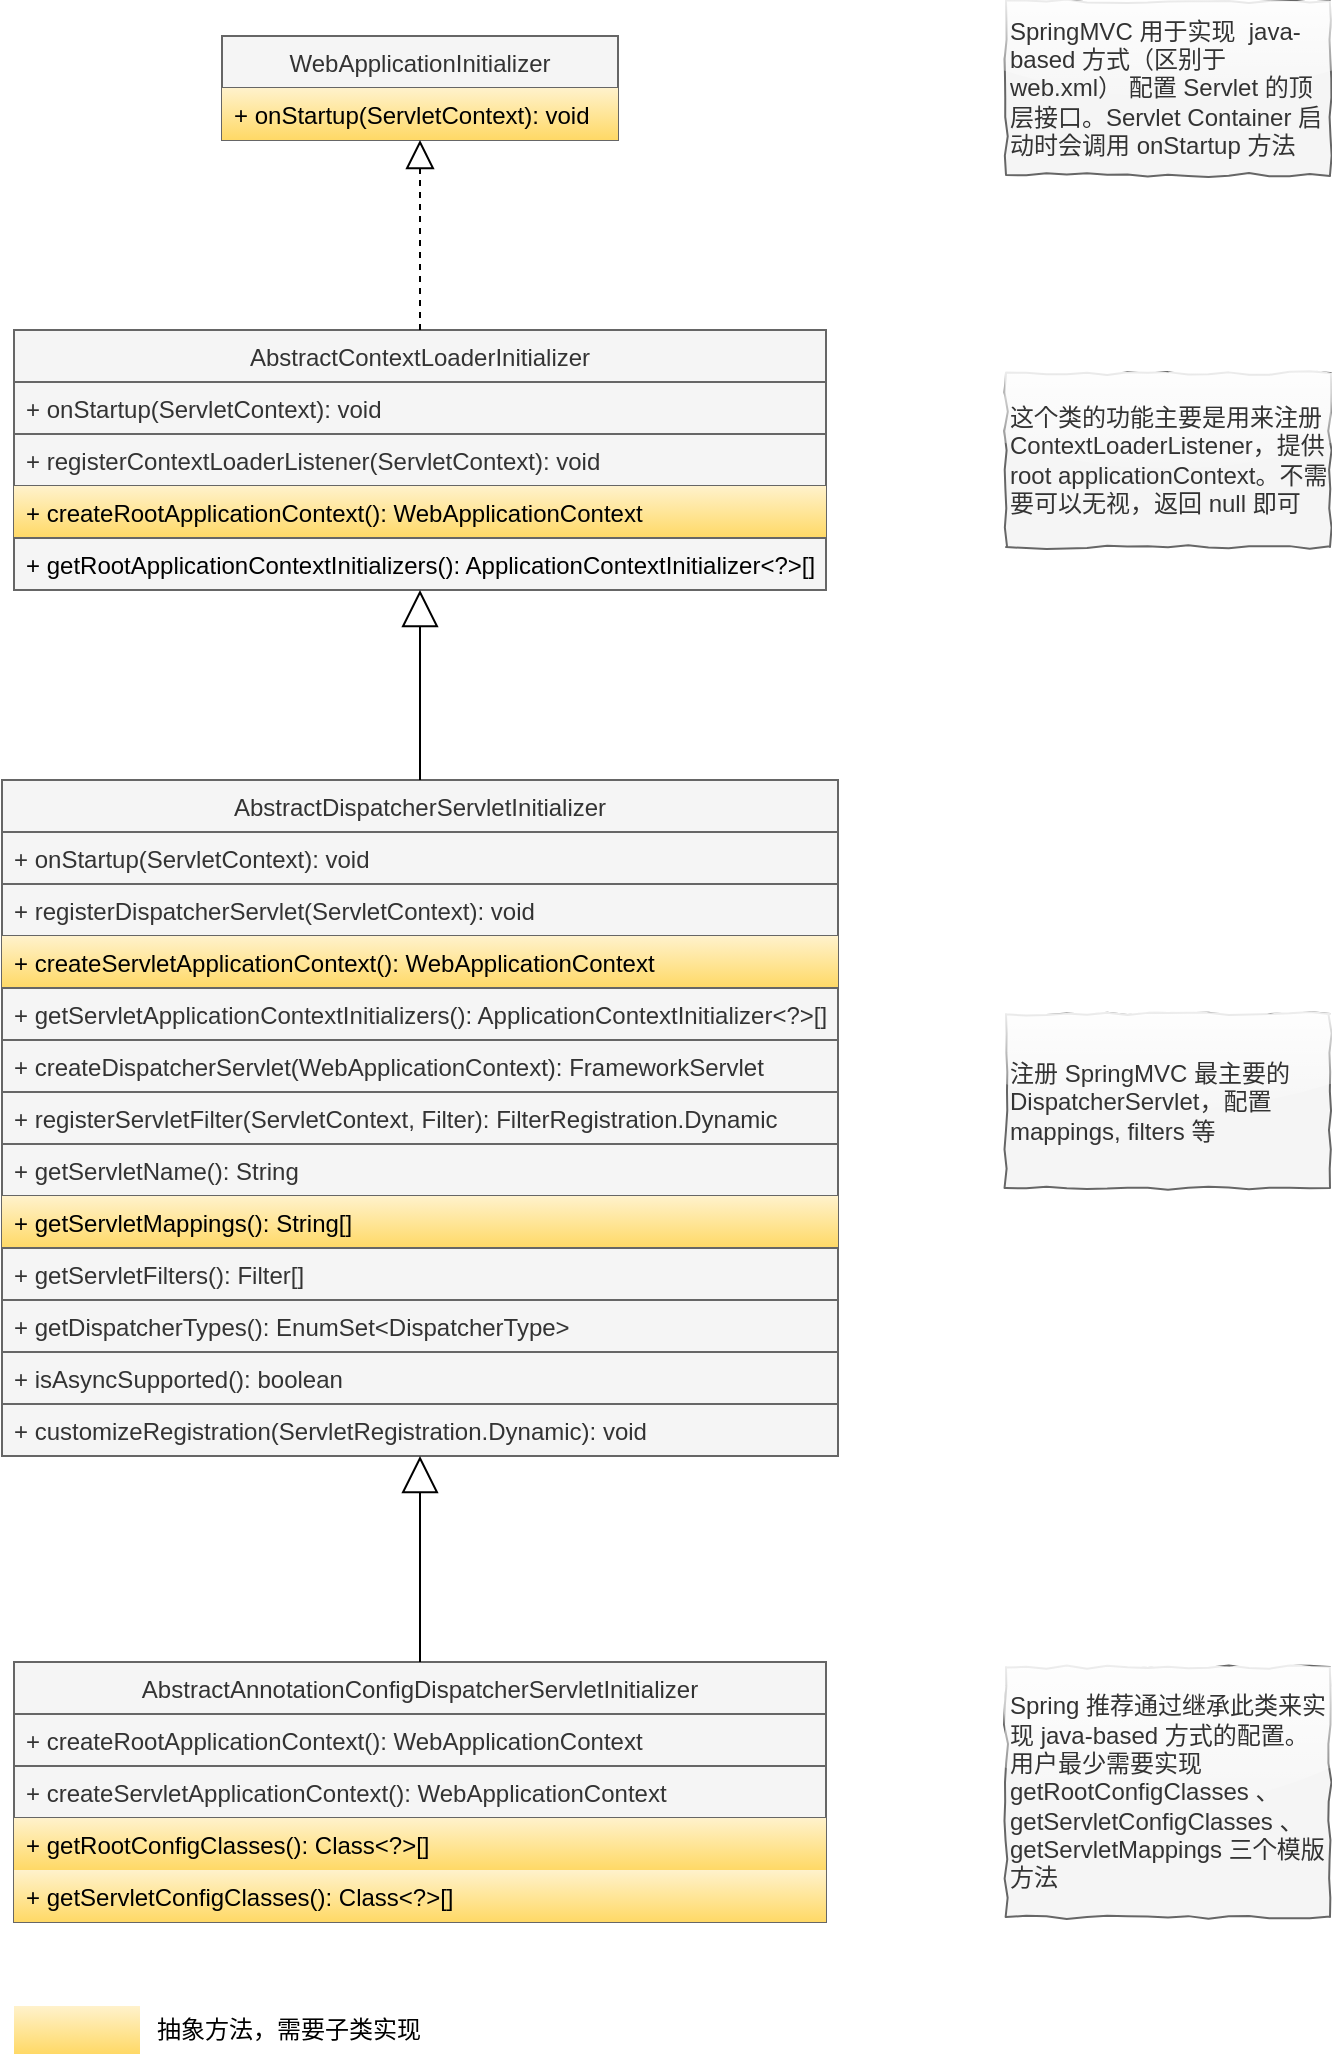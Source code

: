 <mxfile version="11.0.5" type="device"><diagram id="IjaOxtwSKvw0OCNeIy7P" name="Page-1"><mxGraphModel dx="868" dy="515" grid="0" gridSize="10" guides="1" tooltips="1" connect="1" arrows="1" fold="1" page="1" pageScale="1" pageWidth="827" pageHeight="1169" math="0" shadow="0"><root><mxCell id="0"/><mxCell id="1" parent="0"/><mxCell id="nzl5itROe26-MTcVWsOv-1" value="WebApplicationInitializer" style="swimlane;fontStyle=0;childLayout=stackLayout;horizontal=1;startSize=26;fillColor=#f5f5f5;horizontalStack=0;resizeParent=1;resizeParentMax=0;resizeLast=0;collapsible=1;marginBottom=0;strokeColor=#666666;fontColor=#333333;" parent="1" vertex="1"><mxGeometry x="210" y="52" width="198" height="52" as="geometry"/></mxCell><mxCell id="nzl5itROe26-MTcVWsOv-2" value="+ onStartup(ServletContext): void" style="text;align=left;verticalAlign=top;spacingLeft=4;spacingRight=4;overflow=hidden;rotatable=0;points=[[0,0.5],[1,0.5]];portConstraint=eastwest;fillColor=#fff2cc;strokeColor=none;gradientColor=#ffd966;" parent="nzl5itROe26-MTcVWsOv-1" vertex="1"><mxGeometry y="26" width="198" height="26" as="geometry"/></mxCell><mxCell id="nzl5itROe26-MTcVWsOv-8" value="AbstractContextLoaderInitializer" style="swimlane;fontStyle=0;childLayout=stackLayout;horizontal=1;startSize=26;fillColor=#f5f5f5;horizontalStack=0;resizeParent=1;resizeParentMax=0;resizeLast=0;collapsible=1;marginBottom=0;strokeColor=#666666;fontColor=#333333;" parent="1" vertex="1"><mxGeometry x="106" y="199" width="406" height="130" as="geometry"/></mxCell><mxCell id="nzl5itROe26-MTcVWsOv-11" value="+ onStartup(ServletContext): void" style="text;strokeColor=#666666;fillColor=#f5f5f5;align=left;verticalAlign=top;spacingLeft=4;spacingRight=4;overflow=hidden;rotatable=0;points=[[0,0.5],[1,0.5]];portConstraint=eastwest;fontColor=#333333;" parent="nzl5itROe26-MTcVWsOv-8" vertex="1"><mxGeometry y="26" width="406" height="26" as="geometry"/></mxCell><mxCell id="nzl5itROe26-MTcVWsOv-13" value="+ registerContextLoaderListener(ServletContext): void" style="text;strokeColor=#666666;fillColor=#f5f5f5;align=left;verticalAlign=top;spacingLeft=4;spacingRight=4;overflow=hidden;rotatable=0;points=[[0,0.5],[1,0.5]];portConstraint=eastwest;fontColor=#333333;" parent="nzl5itROe26-MTcVWsOv-8" vertex="1"><mxGeometry y="52" width="406" height="26" as="geometry"/></mxCell><mxCell id="nzl5itROe26-MTcVWsOv-12" value="+ createRootApplicationContext(): WebApplicationContext" style="text;fillColor=#fff2cc;align=left;verticalAlign=top;spacingLeft=4;spacingRight=4;overflow=hidden;rotatable=0;points=[[0,0.5],[1,0.5]];portConstraint=eastwest;gradientColor=#ffd966;strokeColor=none;" parent="nzl5itROe26-MTcVWsOv-8" vertex="1"><mxGeometry y="78" width="406" height="26" as="geometry"/></mxCell><mxCell id="nzl5itROe26-MTcVWsOv-10" value="+ getRootApplicationContextInitializers(): ApplicationContextInitializer&lt;?&gt;[]" style="text;fillColor=#f5f5f5;align=left;verticalAlign=top;spacingLeft=4;spacingRight=4;overflow=hidden;rotatable=0;points=[[0,0.5],[1,0.5]];portConstraint=eastwest;gradientColor=none;strokeColor=#666666;" parent="nzl5itROe26-MTcVWsOv-8" vertex="1"><mxGeometry y="104" width="406" height="26" as="geometry"/></mxCell><mxCell id="nzl5itROe26-MTcVWsOv-14" value="AbstractDispatcherServletInitializer" style="swimlane;fontStyle=0;childLayout=stackLayout;horizontal=1;startSize=26;fillColor=#f5f5f5;horizontalStack=0;resizeParent=1;resizeParentMax=0;resizeLast=0;collapsible=1;marginBottom=0;strokeColor=#666666;fontColor=#333333;" parent="1" vertex="1"><mxGeometry x="100" y="424" width="418" height="338" as="geometry"/></mxCell><mxCell id="nzl5itROe26-MTcVWsOv-15" value="+ onStartup(ServletContext): void" style="text;strokeColor=#666666;fillColor=#f5f5f5;align=left;verticalAlign=top;spacingLeft=4;spacingRight=4;overflow=hidden;rotatable=0;points=[[0,0.5],[1,0.5]];portConstraint=eastwest;fontColor=#333333;" parent="nzl5itROe26-MTcVWsOv-14" vertex="1"><mxGeometry y="26" width="418" height="26" as="geometry"/></mxCell><mxCell id="nzl5itROe26-MTcVWsOv-16" value="+ registerDispatcherServlet(ServletContext): void" style="text;strokeColor=#666666;fillColor=#f5f5f5;align=left;verticalAlign=top;spacingLeft=4;spacingRight=4;overflow=hidden;rotatable=0;points=[[0,0.5],[1,0.5]];portConstraint=eastwest;fontColor=#333333;" parent="nzl5itROe26-MTcVWsOv-14" vertex="1"><mxGeometry y="52" width="418" height="26" as="geometry"/></mxCell><mxCell id="nzl5itROe26-MTcVWsOv-17" value="+ createServletApplicationContext(): WebApplicationContext" style="text;strokeColor=none;fillColor=#fff2cc;align=left;verticalAlign=top;spacingLeft=4;spacingRight=4;overflow=hidden;rotatable=0;points=[[0,0.5],[1,0.5]];portConstraint=eastwest;fontColor=#000000;gradientColor=#ffd966;" parent="nzl5itROe26-MTcVWsOv-14" vertex="1"><mxGeometry y="78" width="418" height="26" as="geometry"/></mxCell><mxCell id="nzl5itROe26-MTcVWsOv-28" value="+ getServletApplicationContextInitializers(): ApplicationContextInitializer&lt;?&gt;[]" style="text;strokeColor=#666666;fillColor=#f5f5f5;align=left;verticalAlign=top;spacingLeft=4;spacingRight=4;overflow=hidden;rotatable=0;points=[[0,0.5],[1,0.5]];portConstraint=eastwest;fontColor=#333333;" parent="nzl5itROe26-MTcVWsOv-14" vertex="1"><mxGeometry y="104" width="418" height="26" as="geometry"/></mxCell><mxCell id="nzl5itROe26-MTcVWsOv-29" value="+ createDispatcherServlet(WebApplicationContext): FrameworkServlet" style="text;strokeColor=#666666;fillColor=#f5f5f5;align=left;verticalAlign=top;spacingLeft=4;spacingRight=4;overflow=hidden;rotatable=0;points=[[0,0.5],[1,0.5]];portConstraint=eastwest;fontColor=#333333;" parent="nzl5itROe26-MTcVWsOv-14" vertex="1"><mxGeometry y="130" width="418" height="26" as="geometry"/></mxCell><mxCell id="nzl5itROe26-MTcVWsOv-34" value="+ registerServletFilter(ServletContext, Filter): FilterRegistration.Dynamic" style="text;strokeColor=#666666;fillColor=#f5f5f5;align=left;verticalAlign=top;spacingLeft=4;spacingRight=4;overflow=hidden;rotatable=0;points=[[0,0.5],[1,0.5]];portConstraint=eastwest;fontColor=#333333;" parent="nzl5itROe26-MTcVWsOv-14" vertex="1"><mxGeometry y="156" width="418" height="26" as="geometry"/></mxCell><mxCell id="nzl5itROe26-MTcVWsOv-30" value="+ getServletName(): String" style="text;strokeColor=#666666;fillColor=#f5f5f5;align=left;verticalAlign=top;spacingLeft=4;spacingRight=4;overflow=hidden;rotatable=0;points=[[0,0.5],[1,0.5]];portConstraint=eastwest;fontColor=#333333;" parent="nzl5itROe26-MTcVWsOv-14" vertex="1"><mxGeometry y="182" width="418" height="26" as="geometry"/></mxCell><mxCell id="nzl5itROe26-MTcVWsOv-33" value="+ getServletMappings(): String[]" style="text;strokeColor=none;fillColor=#fff2cc;align=left;verticalAlign=top;spacingLeft=4;spacingRight=4;overflow=hidden;rotatable=0;points=[[0,0.5],[1,0.5]];portConstraint=eastwest;fontColor=#000000;gradientColor=#ffd966;" parent="nzl5itROe26-MTcVWsOv-14" vertex="1"><mxGeometry y="208" width="418" height="26" as="geometry"/></mxCell><mxCell id="nzl5itROe26-MTcVWsOv-35" value="+ getServletFilters(): Filter[]" style="text;strokeColor=#666666;fillColor=#f5f5f5;align=left;verticalAlign=top;spacingLeft=4;spacingRight=4;overflow=hidden;rotatable=0;points=[[0,0.5],[1,0.5]];portConstraint=eastwest;fontColor=#333333;" parent="nzl5itROe26-MTcVWsOv-14" vertex="1"><mxGeometry y="234" width="418" height="26" as="geometry"/></mxCell><mxCell id="nzl5itROe26-MTcVWsOv-18" value="+ getDispatcherTypes(): EnumSet&lt;DispatcherType&gt;" style="text;strokeColor=#666666;fillColor=#f5f5f5;align=left;verticalAlign=top;spacingLeft=4;spacingRight=4;overflow=hidden;rotatable=0;points=[[0,0.5],[1,0.5]];portConstraint=eastwest;fontColor=#333333;" parent="nzl5itROe26-MTcVWsOv-14" vertex="1"><mxGeometry y="260" width="418" height="26" as="geometry"/></mxCell><mxCell id="nzl5itROe26-MTcVWsOv-37" value="+ isAsyncSupported(): boolean" style="text;strokeColor=#666666;fillColor=#f5f5f5;align=left;verticalAlign=top;spacingLeft=4;spacingRight=4;overflow=hidden;rotatable=0;points=[[0,0.5],[1,0.5]];portConstraint=eastwest;fontColor=#333333;" parent="nzl5itROe26-MTcVWsOv-14" vertex="1"><mxGeometry y="286" width="418" height="26" as="geometry"/></mxCell><mxCell id="nzl5itROe26-MTcVWsOv-36" value="+ customizeRegistration(ServletRegistration.Dynamic): void" style="text;strokeColor=#666666;fillColor=#f5f5f5;align=left;verticalAlign=top;spacingLeft=4;spacingRight=4;overflow=hidden;rotatable=0;points=[[0,0.5],[1,0.5]];portConstraint=eastwest;fontColor=#333333;" parent="nzl5itROe26-MTcVWsOv-14" vertex="1"><mxGeometry y="312" width="418" height="26" as="geometry"/></mxCell><mxCell id="nzl5itROe26-MTcVWsOv-20" value="" style="endArrow=block;endSize=16;endFill=0;html=1;exitX=0.5;exitY=0;exitDx=0;exitDy=0;" parent="1" source="nzl5itROe26-MTcVWsOv-14" target="nzl5itROe26-MTcVWsOv-8" edge="1"><mxGeometry width="160" relative="1" as="geometry"><mxPoint x="308" y="424" as="sourcePoint"/><mxPoint x="308" y="329" as="targetPoint"/></mxGeometry></mxCell><mxCell id="nzl5itROe26-MTcVWsOv-21" value="AbstractAnnotationConfigDispatcherServletInitializer" style="swimlane;fontStyle=0;childLayout=stackLayout;horizontal=1;startSize=26;fillColor=#f5f5f5;horizontalStack=0;resizeParent=1;resizeParentMax=0;resizeLast=0;collapsible=1;marginBottom=0;strokeColor=#666666;fontColor=#333333;" parent="1" vertex="1"><mxGeometry x="106" y="865" width="406" height="130" as="geometry"/></mxCell><mxCell id="nzl5itROe26-MTcVWsOv-38" value="+ createRootApplicationContext(): WebApplicationContext" style="text;strokeColor=#666666;fillColor=#f5f5f5;align=left;verticalAlign=top;spacingLeft=4;spacingRight=4;overflow=hidden;rotatable=0;points=[[0,0.5],[1,0.5]];portConstraint=eastwest;fontColor=#333333;" parent="nzl5itROe26-MTcVWsOv-21" vertex="1"><mxGeometry y="26" width="406" height="26" as="geometry"/></mxCell><mxCell id="nzl5itROe26-MTcVWsOv-24" value="+ createServletApplicationContext(): WebApplicationContext" style="text;strokeColor=#666666;fillColor=#f5f5f5;align=left;verticalAlign=top;spacingLeft=4;spacingRight=4;overflow=hidden;rotatable=0;points=[[0,0.5],[1,0.5]];portConstraint=eastwest;fontColor=#333333;" parent="nzl5itROe26-MTcVWsOv-21" vertex="1"><mxGeometry y="52" width="406" height="26" as="geometry"/></mxCell><mxCell id="nzl5itROe26-MTcVWsOv-22" value="+ getRootConfigClasses(): Class&lt;?&gt;[]" style="text;strokeColor=none;fillColor=#fff2cc;align=left;verticalAlign=top;spacingLeft=4;spacingRight=4;overflow=hidden;rotatable=0;points=[[0,0.5],[1,0.5]];portConstraint=eastwest;fontColor=#000000;gradientColor=#ffd966;" parent="nzl5itROe26-MTcVWsOv-21" vertex="1"><mxGeometry y="78" width="406" height="26" as="geometry"/></mxCell><mxCell id="nzl5itROe26-MTcVWsOv-23" value="+ getServletConfigClasses(): Class&lt;?&gt;[]" style="text;strokeColor=none;fillColor=#fff2cc;align=left;verticalAlign=top;spacingLeft=4;spacingRight=4;overflow=hidden;rotatable=0;points=[[0,0.5],[1,0.5]];portConstraint=eastwest;fontColor=#000000;gradientColor=#ffd966;" parent="nzl5itROe26-MTcVWsOv-21" vertex="1"><mxGeometry y="104" width="406" height="26" as="geometry"/></mxCell><mxCell id="nzl5itROe26-MTcVWsOv-26" value="" style="endArrow=block;endSize=16;endFill=0;html=1;exitX=0.5;exitY=0;exitDx=0;exitDy=0;" parent="1" source="nzl5itROe26-MTcVWsOv-21" target="nzl5itROe26-MTcVWsOv-14" edge="1"><mxGeometry width="160" relative="1" as="geometry"><mxPoint x="308" y="649" as="sourcePoint"/><mxPoint x="308" y="554" as="targetPoint"/></mxGeometry></mxCell><mxCell id="nzl5itROe26-MTcVWsOv-27" value="" style="endArrow=block;dashed=1;endFill=0;endSize=12;html=1;exitX=0.5;exitY=0;exitDx=0;exitDy=0;" parent="1" source="nzl5itROe26-MTcVWsOv-8" target="nzl5itROe26-MTcVWsOv-1" edge="1"><mxGeometry width="160" relative="1" as="geometry"><mxPoint x="464" y="149" as="sourcePoint"/><mxPoint x="624" y="149" as="targetPoint"/></mxGeometry></mxCell><mxCell id="nzl5itROe26-MTcVWsOv-39" value="SpringMVC 用于实现&amp;nbsp; java-based 方式（区别于 web.xml）&amp;nbsp;配置 Servlet 的顶层接口。Servlet Container 启动时会调用 onStartup 方法" style="text;html=1;strokeColor=#666666;fillColor=#f5f5f5;align=left;verticalAlign=middle;whiteSpace=wrap;rounded=0;comic=1;glass=1;fontColor=#333333;" parent="1" vertex="1"><mxGeometry x="602" y="34.5" width="162" height="87" as="geometry"/></mxCell><mxCell id="nzl5itROe26-MTcVWsOv-40" value="这个类的功能主要是用来注册 ContextLoaderListener，提供 root applicationContext。不需要可以无视，返回 null 即可" style="text;html=1;strokeColor=#666666;fillColor=#f5f5f5;align=left;verticalAlign=middle;whiteSpace=wrap;rounded=0;comic=1;glass=1;fontColor=#333333;" parent="1" vertex="1"><mxGeometry x="602" y="220.5" width="162" height="87" as="geometry"/></mxCell><mxCell id="nzl5itROe26-MTcVWsOv-41" value="注册 SpringMVC 最主要的 DispatcherServlet，配置 mappings, filters 等" style="text;html=1;strokeColor=#666666;fillColor=#f5f5f5;align=left;verticalAlign=middle;whiteSpace=wrap;rounded=0;comic=1;glass=1;fontColor=#333333;" parent="1" vertex="1"><mxGeometry x="602" y="541" width="162" height="87" as="geometry"/></mxCell><mxCell id="nzl5itROe26-MTcVWsOv-42" value="Spring 推荐通过继承此类来实现 java-based 方式的配置。用户最少需要实现 getRootConfigClasses 、 getServletConfigClasses 、 getServletMappings 三个模版方法" style="text;html=1;strokeColor=#666666;fillColor=#f5f5f5;align=left;verticalAlign=middle;whiteSpace=wrap;rounded=0;comic=1;glass=1;fontColor=#333333;" parent="1" vertex="1"><mxGeometry x="602" y="867.5" width="162" height="125" as="geometry"/></mxCell><mxCell id="nzl5itROe26-MTcVWsOv-44" value="" style="whiteSpace=wrap;html=1;comic=0;align=left;verticalAlign=top;strokeColor=none;fillColor=#fff2cc;gradientColor=#ffd966;spacingLeft=4;spacingRight=4;" parent="1" vertex="1"><mxGeometry x="106" y="1037" width="63" height="24" as="geometry"/></mxCell><mxCell id="nzl5itROe26-MTcVWsOv-45" value="抽象方法，需要子类实现" style="text;html=1;strokeColor=none;fillColor=none;align=center;verticalAlign=middle;whiteSpace=wrap;rounded=0;glass=1;comic=1;" parent="1" vertex="1"><mxGeometry x="169" y="1039" width="149" height="20" as="geometry"/></mxCell></root></mxGraphModel></diagram></mxfile>